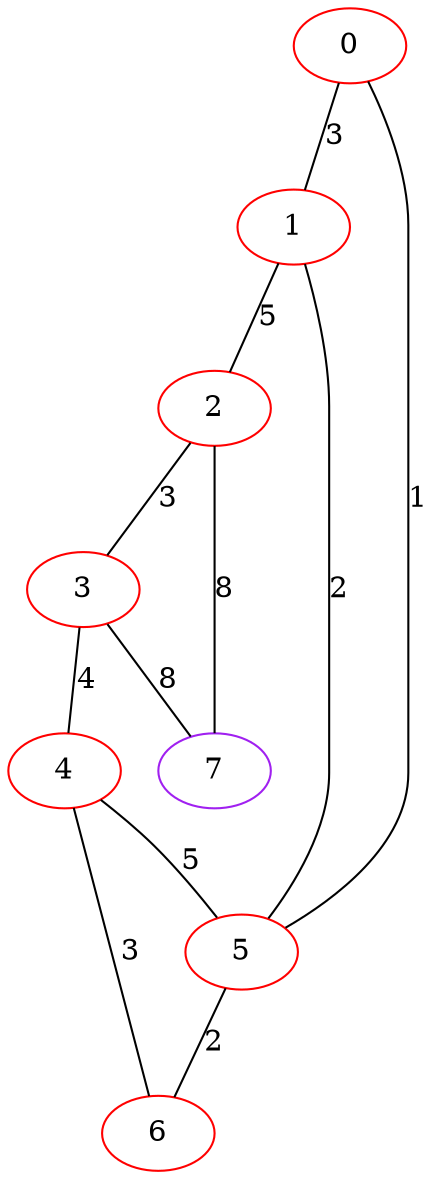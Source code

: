 graph "" {
0 [color=red, weight=1];
1 [color=red, weight=1];
2 [color=red, weight=1];
3 [color=red, weight=1];
4 [color=red, weight=1];
5 [color=red, weight=1];
6 [color=red, weight=1];
7 [color=purple, weight=4];
0 -- 1  [key=0, label=3];
0 -- 5  [key=0, label=1];
1 -- 2  [key=0, label=5];
1 -- 5  [key=0, label=2];
2 -- 3  [key=0, label=3];
2 -- 7  [key=0, label=8];
3 -- 4  [key=0, label=4];
3 -- 7  [key=0, label=8];
4 -- 5  [key=0, label=5];
4 -- 6  [key=0, label=3];
5 -- 6  [key=0, label=2];
}
